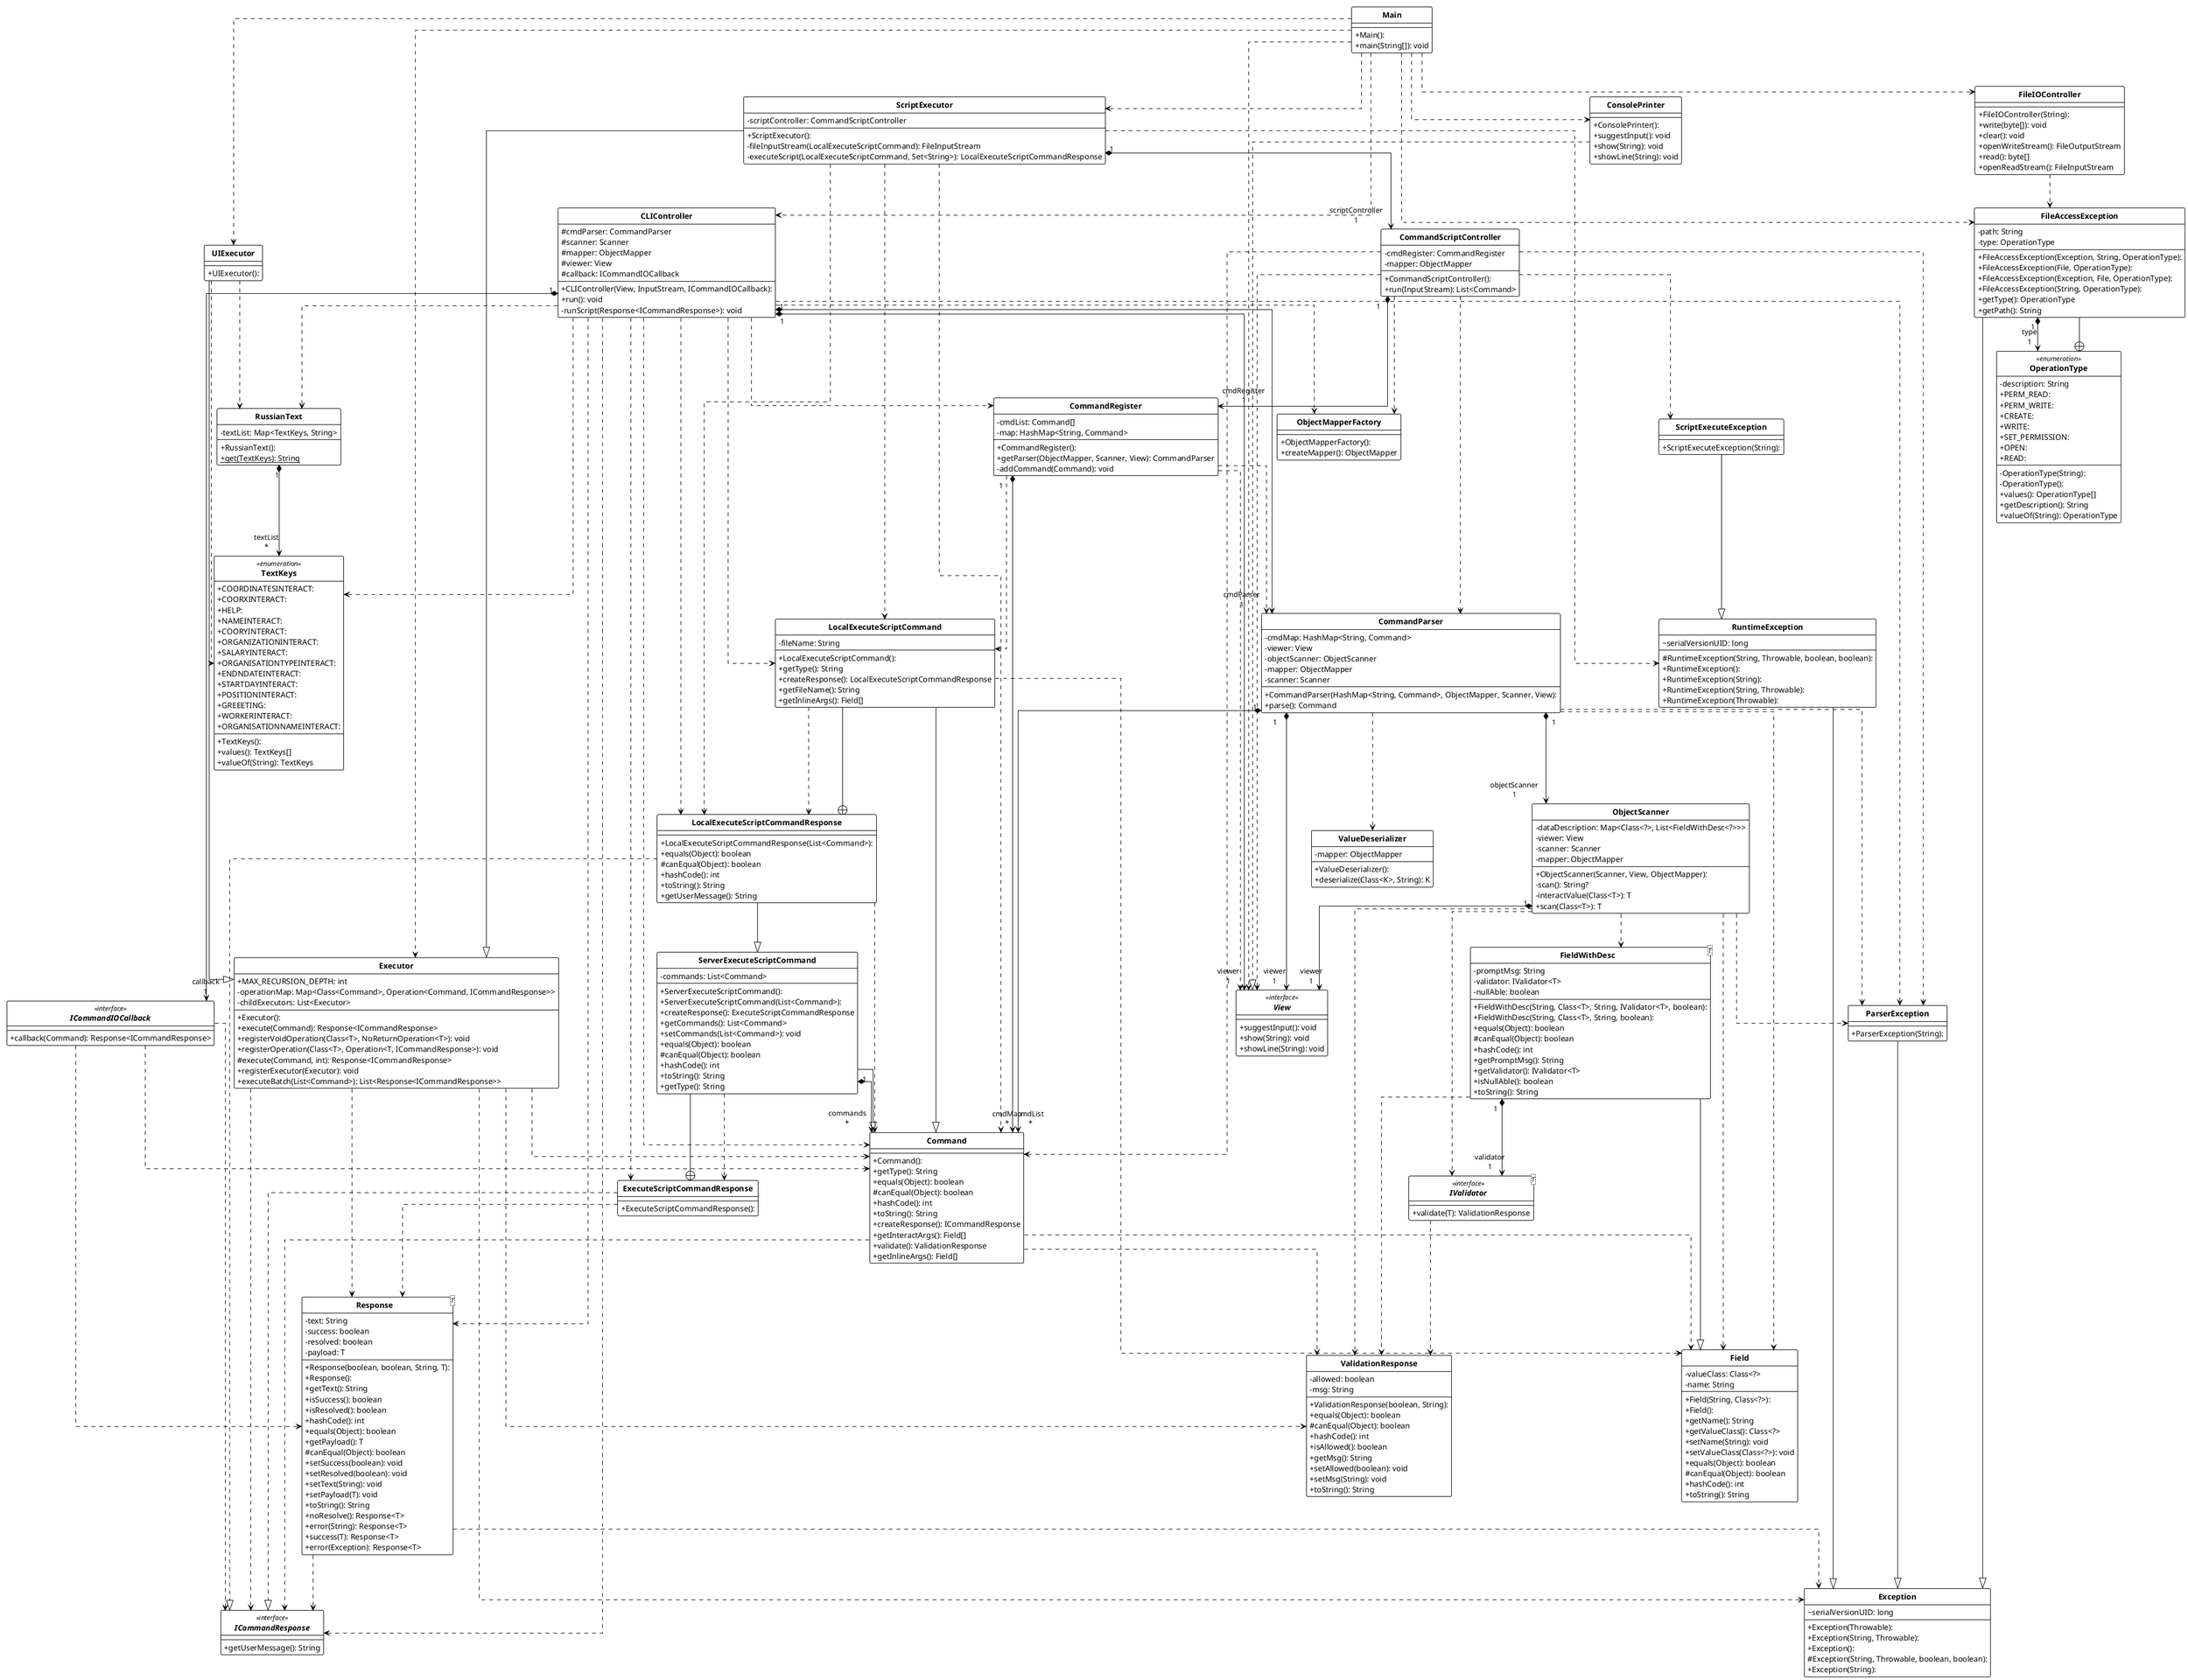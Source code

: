 
@startuml

!theme plain
top to bottom direction
skinparam linetype ortho
skinparam classAttributeIconSize 0
hide circle

<style>
classDiagram {
    class {
        header {
            FontStyle bold
        }
    }
}
</style>
!theme plain
top to bottom direction
skinparam linetype ortho

class CLIController {
  + CLIController(View, InputStream, ICommandIOCallback): 
  # cmdParser: CommandParser
  # scanner: Scanner
  # mapper: ObjectMapper
  # viewer: View
  # callback: ICommandIOCallback
  + run(): void
  - runScript(Response<ICommandResponse>): void
}
class Command {
  + Command(): 
  + getType(): String
  + equals(Object): boolean
  # canEqual(Object): boolean
  + hashCode(): int
  + toString(): String
  + createResponse(): ICommandResponse
  + getInteractArgs(): Field[]
  + validate(): ValidationResponse
  + getInlineArgs(): Field[]
}
class CommandParser {
  + CommandParser(HashMap<String, Command>, ObjectMapper, Scanner, View): 
  - cmdMap: HashMap<String, Command>
  - viewer: View
  - objectScanner: ObjectScanner
  - mapper: ObjectMapper
  - scanner: Scanner
  + parse(): Command
}
class CommandRegister {
  + CommandRegister(): 
  - cmdList: Command[]
  - map: HashMap<String, Command>
  + getParser(ObjectMapper, Scanner, View): CommandParser
  - addCommand(Command): void
}
class CommandScriptController {
  + CommandScriptController(): 
  - cmdRegister: CommandRegister
  - mapper: ObjectMapper
  + run(InputStream): List<Command>
}
class ConsolePrinter {
  + ConsolePrinter(): 
  + suggestInput(): void
  + show(String): void
  + showLine(String): void
}
class Exception {
  + Exception(Throwable): 
  + Exception(String, Throwable): 
  + Exception(): 
  # Exception(String, Throwable, boolean, boolean): 
  + Exception(String): 
  ~ serialVersionUID: long
}
class ExecuteScriptCommandResponse {
  + ExecuteScriptCommandResponse(): 
}
class Executor {
  + Executor(): 
  + MAX_RECURSION_DEPTH: int
  - operationMap: Map<Class<Command>, Operation<Command, ICommandResponse>>
  - childExecutors: List<Executor>
  + execute(Command): Response<ICommandResponse>
  + registerVoidOperation(Class<T>, NoReturnOperation<T>): void
  + registerOperation(Class<T>, Operation<T, ICommandResponse>): void
  # execute(Command, int): Response<ICommandResponse>
  + registerExecutor(Executor): void
  + executeBatch(List<Command>): List<Response<ICommandResponse>>
}
class Field {
  + Field(String, Class<?>): 
  + Field(): 
  - valueClass: Class<?>
  - name: String
  + getName(): String
  + getValueClass(): Class<?>
  + setName(String): void
  + setValueClass(Class<?>): void
  + equals(Object): boolean
  # canEqual(Object): boolean
  + hashCode(): int
  + toString(): String
}
class FieldWithDesc<T> {
  + FieldWithDesc(String, Class<T>, String, IValidator<T>, boolean): 
  + FieldWithDesc(String, Class<T>, String, boolean): 
  - promptMsg: String
  - validator: IValidator<T>
  - nullAble: boolean
  + equals(Object): boolean
  # canEqual(Object): boolean
  + hashCode(): int
  + getPromptMsg(): String
  + getValidator(): IValidator<T>
  + isNullAble(): boolean
  + toString(): String
}
class FileAccessException {
  + FileAccessException(Exception, String, OperationType): 
  + FileAccessException(File, OperationType): 
  + FileAccessException(Exception, File, OperationType): 
  + FileAccessException(String, OperationType): 
  - path: String
  - type: OperationType
  + getType(): OperationType
  + getPath(): String
}
class FileIOController {
  + FileIOController(String): 
  + write(byte[]): void
  + clear(): void
  + openWriteStream(): FileOutputStream
  + read(): byte[]
  + openReadStream(): FileInputStream
}
interface ICommandIOCallback << interface >> {
  + callback(Command): Response<ICommandResponse>
}
interface ICommandResponse << interface >> {
  + getUserMessage(): String
}
interface IValidator<T> << interface >> {
  + validate(T): ValidationResponse
}
class LocalExecuteScriptCommand {
  + LocalExecuteScriptCommand(): 
  - fileName: String
  + getType(): String
  + createResponse(): LocalExecuteScriptCommandResponse
  + getFileName(): String
  + getInlineArgs(): Field[]
}
class LocalExecuteScriptCommandResponse {
  + LocalExecuteScriptCommandResponse(List<Command>): 
  + equals(Object): boolean
  # canEqual(Object): boolean
  + hashCode(): int
  + toString(): String
  + getUserMessage(): String
}
class Main {
  + Main(): 
  + main(String[]): void
}
class ObjectMapperFactory {
  + ObjectMapperFactory(): 
  + createMapper(): ObjectMapper
}
class ObjectScanner {
  + ObjectScanner(Scanner, View, ObjectMapper): 
  - dataDescription: Map<Class<?>, List<FieldWithDesc<?>>>
  - viewer: View
  - scanner: Scanner
  - mapper: ObjectMapper
  - scan(): String?
  - interactValue(Class<T>): T
  + scan(Class<T>): T
}
enum OperationType << enumeration >> {
  - OperationType(String): 
  - OperationType(): 
  - description: String
  + PERM_READ: 
  + PERM_WRITE: 
  + CREATE: 
  + WRITE: 
  + SET_PERMISSION: 
  + OPEN: 
  + READ: 
  + values(): OperationType[]
  + getDescription(): String
  + valueOf(String): OperationType
}
class ParserException {
  + ParserException(String): 
}
class Response<T> {
  + Response(boolean, boolean, String, T): 
  + Response(): 
  - text: String
  - success: boolean
  - resolved: boolean
  - payload: T
  + getText(): String
  + isSuccess(): boolean
  + isResolved(): boolean
  + hashCode(): int
  + equals(Object): boolean
  + getPayload(): T
  # canEqual(Object): boolean
  + setSuccess(boolean): void
  + setResolved(boolean): void
  + setText(String): void
  + setPayload(T): void
  + toString(): String
  + noResolve(): Response<T>
  + error(String): Response<T>
  + success(T): Response<T>
  + error(Exception): Response<T>
}
class RuntimeException {
  # RuntimeException(String, Throwable, boolean, boolean): 
  + RuntimeException(): 
  + RuntimeException(String): 
  + RuntimeException(String, Throwable): 
  + RuntimeException(Throwable): 
  ~ serialVersionUID: long
}
class RussianText {
  + RussianText(): 
  - textList: Map<TextKeys, String>
  {static} + get(TextKeys): String
}
class ScriptExecuteException {
  + ScriptExecuteException(String): 
}
class ScriptExecutor {
  + ScriptExecutor(): 
  - scriptController: CommandScriptController
  - fileInputStream(LocalExecuteScriptCommand): FileInputStream
  - executeScript(LocalExecuteScriptCommand, Set<String>): LocalExecuteScriptCommandResponse
}
class ServerExecuteScriptCommand {
  + ServerExecuteScriptCommand(): 
  + ServerExecuteScriptCommand(List<Command>): 
  - commands: List<Command>
  + createResponse(): ExecuteScriptCommandResponse
  + getCommands(): List<Command>
  + setCommands(List<Command>): void
  + equals(Object): boolean
  # canEqual(Object): boolean
  + hashCode(): int
  + toString(): String
  + getType(): String
}
enum TextKeys << enumeration >> {
  + TextKeys(): 
  + COORDINATESINTERACT: 
  + COORXINTERACT: 
  + HELP: 
  + NAMEINTERACT: 
  + COORYINTERACT: 
  + ORGANIZATIONINTERACT: 
  + SALARYINTERACT: 
  + ORGANISATIONTYPEINTERACT: 
  + ENDNDATEINTERACT: 
  + STARTDAYINTERACT: 
  + POSITIONINTERACT: 
  + GREEETING: 
  + WORKERINTERACT: 
  + ORGANISATIONNAMEINTERACT: 
  + values(): TextKeys[]
  + valueOf(String): TextKeys
}
class UIExecutor {
  + UIExecutor(): 
}
class ValidationResponse {
  + ValidationResponse(boolean, String): 
  - allowed: boolean
  - msg: String
  + equals(Object): boolean
  # canEqual(Object): boolean
  + hashCode(): int
  + isAllowed(): boolean
  + getMsg(): String
  + setAllowed(boolean): void
  + setMsg(String): void
  + toString(): String
}
class ValueDeserializer {
  + ValueDeserializer(): 
  - mapper: ObjectMapper
  + deserialize(Class<K>, String): K
}
interface View << interface >> {
  + suggestInput(): void
  + show(String): void
  + showLine(String): void
}

CLIController                      ..>  Command                           
CLIController                     "1" *--> "cmdParser\n1" CommandParser                     
CLIController                      ..>  CommandRegister                   
CLIController                      ..>  ExecuteScriptCommandResponse      
CLIController                     "1" *--> "callback\n1" ICommandIOCallback                
CLIController                      ..>  ICommandResponse                  
CLIController                      ..>  LocalExecuteScriptCommand         
CLIController                      ..>  LocalExecuteScriptCommandResponse 
CLIController                      ..>  ObjectMapperFactory               
CLIController                      ..>  ParserException                   
CLIController                      ..>  Response                          
CLIController                      ..>  RussianText                       
CLIController                      ..>  TextKeys                          
CLIController                     "1" *--> "viewer\n1" View                              
Command                            ..>  Field                             
Command                            ..>  ICommandResponse                  
Command                            ..>  ValidationResponse                
CommandParser                     "1" *--> "cmdMap\n*" Command                           
CommandParser                      ..>  Field                             
CommandParser                     "1" *--> "objectScanner\n1" ObjectScanner                     
CommandParser                      ..>  ParserException                   
CommandParser                      ..>  ValueDeserializer                 
CommandParser                     "1" *--> "viewer\n1" View                              
CommandRegister                   "1" *--> "cmdList\n*" Command                           
CommandRegister                    ..>  CommandParser                     
CommandRegister                    ..>  LocalExecuteScriptCommand         
CommandRegister                    ..>  View                              
CommandScriptController            ..>  Command                           
CommandScriptController            ..>  CommandParser                     
CommandScriptController           "1" *--> "cmdRegister\n1" CommandRegister                   
CommandScriptController            ..>  ObjectMapperFactory               
CommandScriptController            ..>  ParserException                   
CommandScriptController            ..>  ScriptExecuteException            
CommandScriptController            ..>  View                              
ConsolePrinter                     ..^  View                              
ExecuteScriptCommandResponse       ..^  ICommandResponse                  
ExecuteScriptCommandResponse       ..>  Response                          
ExecuteScriptCommandResponse       +--  ServerExecuteScriptCommand        
Executor                           ..>  Command                           
Executor                           ..>  Exception                         
Executor                           ..>  ICommandResponse                  
Executor                           ..>  Response                          
Executor                           ..>  ValidationResponse                
FieldWithDesc                      --^  Field                             
FieldWithDesc                     "1" *--> "validator\n1" IValidator                        
FieldWithDesc                      ..>  ValidationResponse                
FileAccessException                --^  Exception                         
FileAccessException               "1" *--> "type\n1" OperationType                     
FileIOController                   ..>  FileAccessException               
ICommandIOCallback                 ..>  Command                           
ICommandIOCallback                 ..>  ICommandResponse                  
ICommandIOCallback                 ..>  Response                          
IValidator                         ..>  ValidationResponse                
LocalExecuteScriptCommand          --^  Command                           
LocalExecuteScriptCommand          ..>  Field                             
LocalExecuteScriptCommand          ..>  LocalExecuteScriptCommandResponse 
LocalExecuteScriptCommandResponse  ..>  Command                           
LocalExecuteScriptCommandResponse  ..^  ICommandResponse                  
LocalExecuteScriptCommandResponse  +--  LocalExecuteScriptCommand         
LocalExecuteScriptCommandResponse  --^  ServerExecuteScriptCommand        
Main                               ..>  CLIController                     
Main                               ..>  ConsolePrinter                    
Main                               ..>  Executor                          
Main                               ..>  FileAccessException               
Main                               ..>  FileIOController                  
Main                               ..>  ScriptExecutor                    
Main                               ..>  UIExecutor                        
Main                               ..>  View                              
ObjectScanner                      ..>  Field                             
ObjectScanner                      ..>  FieldWithDesc                     
ObjectScanner                      ..>  IValidator                        
ObjectScanner                      ..>  ParserException                   
ObjectScanner                      ..>  ValidationResponse                
ObjectScanner                     "1" *--> "viewer\n1" View                              
OperationType                      +--  FileAccessException               
ParserException                    --^  Exception                         
Response                           ..>  Exception                         
Response                           ..>  ICommandResponse                  
RuntimeException                   --^  Exception                         
RussianText                       "1" *--> "textList\n*" TextKeys                          
ScriptExecuteException             --^  RuntimeException                  
ScriptExecutor                     ..>  Command                           
ScriptExecutor                    "1" *--> "scriptController\n1" CommandScriptController           
ScriptExecutor                     --^  Executor                          
ScriptExecutor                     ..>  LocalExecuteScriptCommand         
ScriptExecutor                     ..>  LocalExecuteScriptCommandResponse 
ScriptExecutor                     ..>  RuntimeException                  
ServerExecuteScriptCommand         --^  Command                           
ServerExecuteScriptCommand        "1" *--> "commands\n*" Command                           
ServerExecuteScriptCommand         ..>  ExecuteScriptCommandResponse      
UIExecutor                         --^  Executor                          
UIExecutor                         ..>  RussianText                       
UIExecutor                         ..>  TextKeys                          
@enduml
